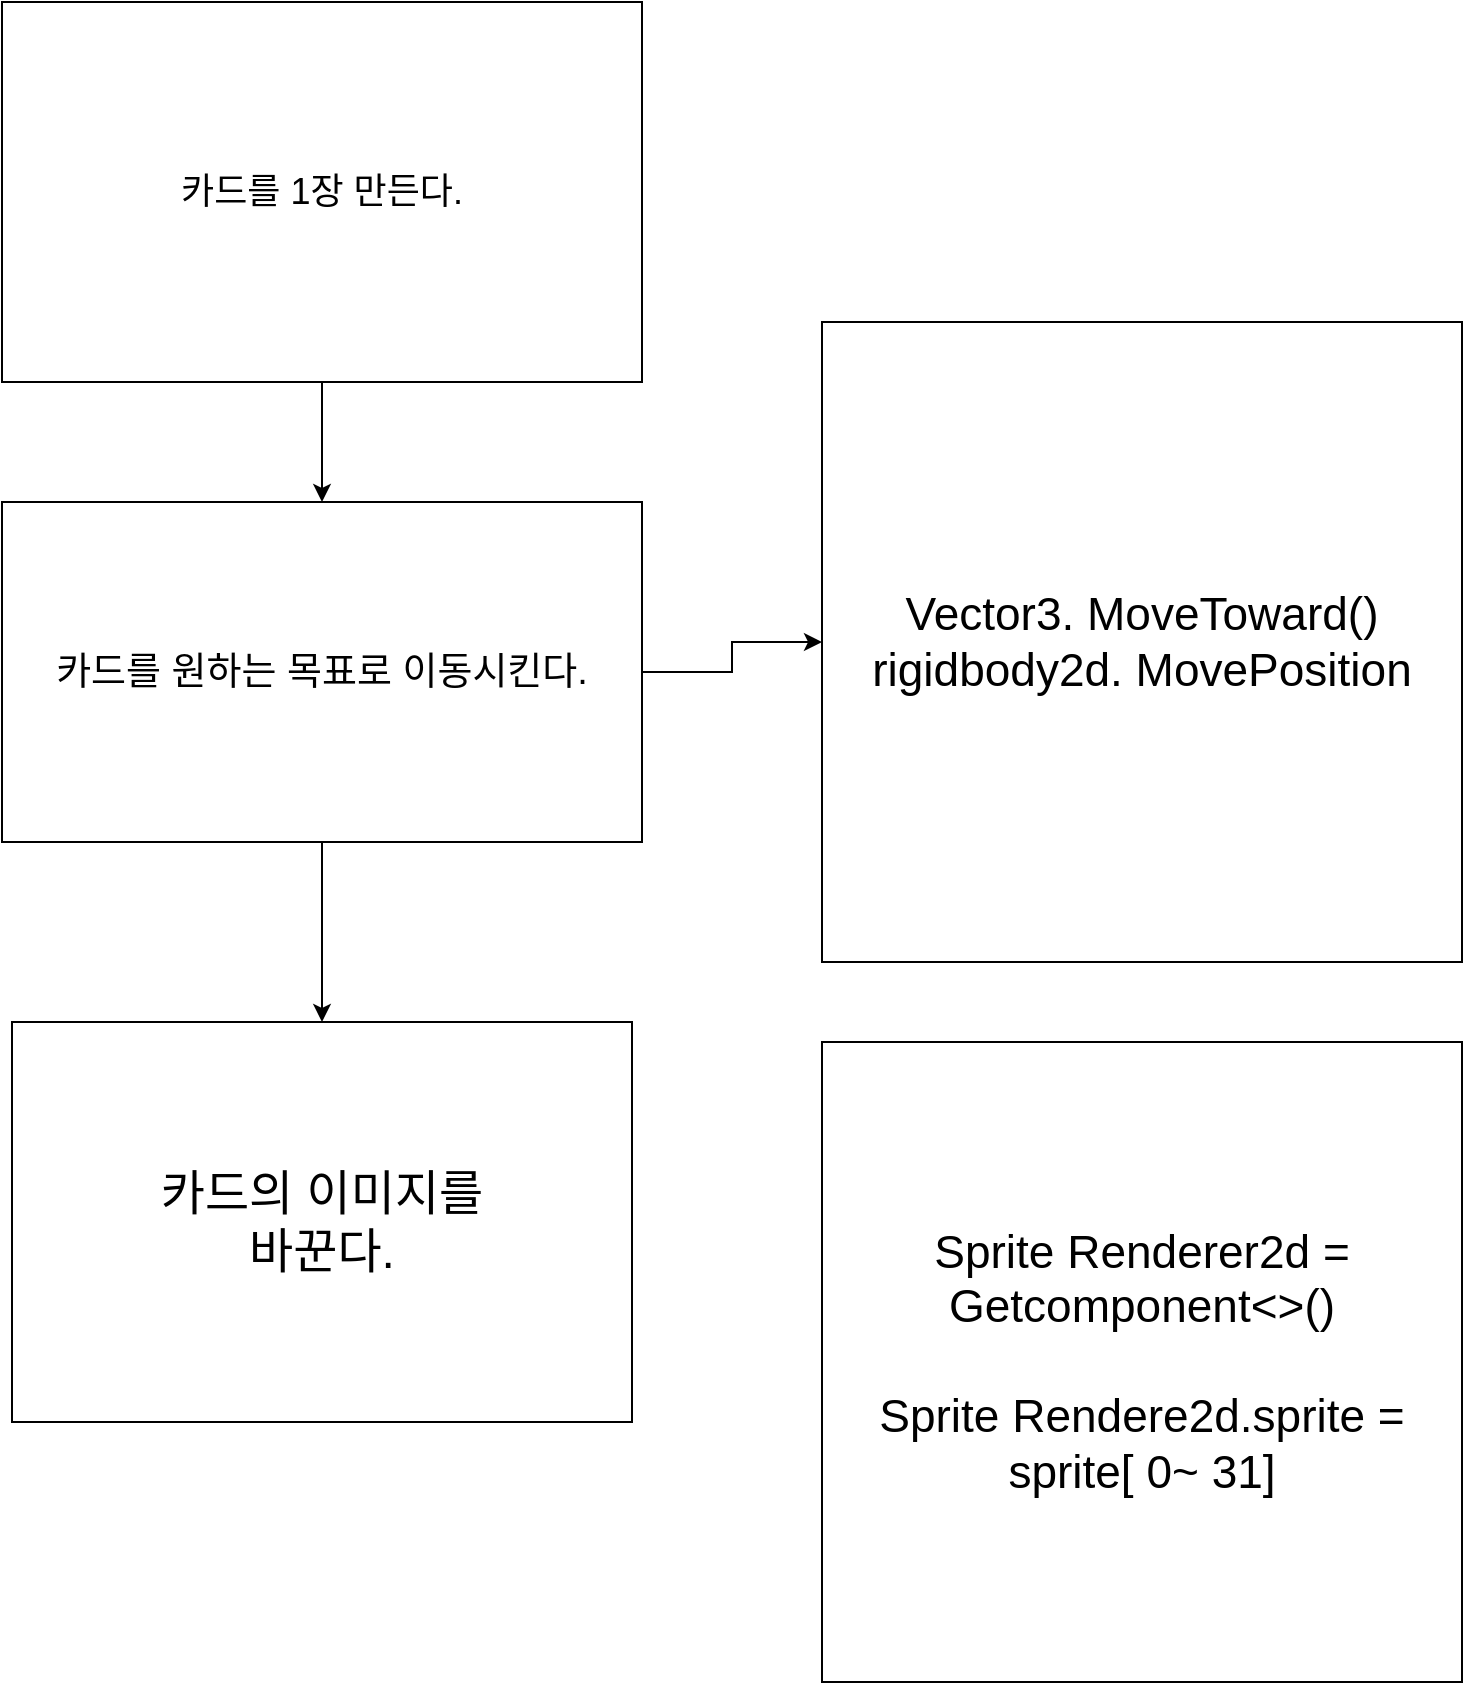 <mxfile version="21.2.4" type="device">
  <diagram name="페이지-1" id="M00KFu75AIdlWuPv9bby">
    <mxGraphModel dx="837" dy="1962" grid="1" gridSize="10" guides="1" tooltips="1" connect="1" arrows="1" fold="1" page="1" pageScale="1" pageWidth="827" pageHeight="1169" math="0" shadow="0">
      <root>
        <mxCell id="0" />
        <mxCell id="1" parent="0" />
        <mxCell id="wF_jVjKiOb30Yhi6PBNW-5" value="" style="edgeStyle=orthogonalEdgeStyle;rounded=0;orthogonalLoop=1;jettySize=auto;html=1;" parent="1" source="wF_jVjKiOb30Yhi6PBNW-1" target="wF_jVjKiOb30Yhi6PBNW-2" edge="1">
          <mxGeometry relative="1" as="geometry" />
        </mxCell>
        <mxCell id="wF_jVjKiOb30Yhi6PBNW-1" value="&lt;span style=&quot;font-size: 18px;&quot;&gt;카드를 1장 만든다.&lt;/span&gt;" style="rounded=0;whiteSpace=wrap;html=1;" parent="1" vertex="1">
          <mxGeometry x="90" y="-310" width="320" height="190" as="geometry" />
        </mxCell>
        <mxCell id="3rcxXEQU6VgTkcZHEePD-2" value="" style="edgeStyle=orthogonalEdgeStyle;rounded=0;orthogonalLoop=1;jettySize=auto;html=1;" edge="1" parent="1" source="wF_jVjKiOb30Yhi6PBNW-2" target="wF_jVjKiOb30Yhi6PBNW-3">
          <mxGeometry relative="1" as="geometry" />
        </mxCell>
        <mxCell id="3rcxXEQU6VgTkcZHEePD-5" style="edgeStyle=orthogonalEdgeStyle;rounded=0;orthogonalLoop=1;jettySize=auto;html=1;" edge="1" parent="1" source="wF_jVjKiOb30Yhi6PBNW-2" target="3rcxXEQU6VgTkcZHEePD-4">
          <mxGeometry relative="1" as="geometry" />
        </mxCell>
        <mxCell id="wF_jVjKiOb30Yhi6PBNW-2" value="&lt;font style=&quot;font-size: 19px;&quot;&gt;카드를 원하는 목표로 이동시킨다.&lt;/font&gt;" style="rounded=0;whiteSpace=wrap;html=1;" parent="1" vertex="1">
          <mxGeometry x="90" y="-60" width="320" height="170" as="geometry" />
        </mxCell>
        <mxCell id="wF_jVjKiOb30Yhi6PBNW-3" value="&lt;span style=&quot;font-size: 24px;&quot;&gt;카드의 이미지를&lt;br&gt;바꾼다.&lt;br&gt;&lt;/span&gt;" style="rounded=0;whiteSpace=wrap;html=1;" parent="1" vertex="1">
          <mxGeometry x="95" y="200" width="310" height="200" as="geometry" />
        </mxCell>
        <mxCell id="3rcxXEQU6VgTkcZHEePD-4" value="&lt;font style=&quot;font-size: 23px;&quot;&gt;Vector3. MoveToward()&lt;br&gt;rigidbody2d. MovePosition&lt;/font&gt;" style="whiteSpace=wrap;html=1;aspect=fixed;" vertex="1" parent="1">
          <mxGeometry x="500" y="-150" width="320" height="320" as="geometry" />
        </mxCell>
        <mxCell id="3rcxXEQU6VgTkcZHEePD-6" value="&lt;span style=&quot;font-size: 23px;&quot;&gt;Sprite Renderer2d = Getcomponent&amp;lt;&amp;gt;()&lt;br&gt;&lt;br&gt;Sprite Rendere2d.sprite = sprite[ 0~ 31]&lt;br&gt;&lt;/span&gt;" style="whiteSpace=wrap;html=1;aspect=fixed;" vertex="1" parent="1">
          <mxGeometry x="500" y="210" width="320" height="320" as="geometry" />
        </mxCell>
      </root>
    </mxGraphModel>
  </diagram>
</mxfile>
